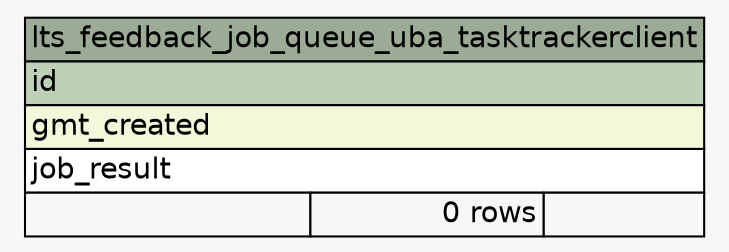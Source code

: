 // dot 2.36.0 on Windows 7 6.1
// SchemaSpy rev 590
digraph "lts_feedback_job_queue_uba_tasktrackerclient" {
  graph [
    rankdir="RL"
    bgcolor="#f7f7f7"
    nodesep="0.18"
    ranksep="0.46"
    fontname="Helvetica"
    fontsize="14"
  ];
  node [
    fontname="Helvetica"
    fontsize="14"
    shape="plaintext"
  ];
  edge [
    arrowsize="0.8"
  ];
  "lts_feedback_job_queue_uba_tasktrackerclient" [
    label=<
    <TABLE BORDER="0" CELLBORDER="1" CELLSPACING="0" BGCOLOR="#ffffff">
      <TR><TD COLSPAN="3" BGCOLOR="#9bab96" ALIGN="CENTER">lts_feedback_job_queue_uba_tasktrackerclient</TD></TR>
      <TR><TD PORT="id" COLSPAN="3" BGCOLOR="#bed1b8" ALIGN="LEFT">id</TD></TR>
      <TR><TD PORT="gmt_created" COLSPAN="3" BGCOLOR="#f4f7da" ALIGN="LEFT">gmt_created</TD></TR>
      <TR><TD PORT="job_result" COLSPAN="3" ALIGN="LEFT">job_result</TD></TR>
      <TR><TD ALIGN="LEFT" BGCOLOR="#f7f7f7">  </TD><TD ALIGN="RIGHT" BGCOLOR="#f7f7f7">0 rows</TD><TD ALIGN="RIGHT" BGCOLOR="#f7f7f7">  </TD></TR>
    </TABLE>>
    URL="tables/lts_feedback_job_queue_uba_tasktrackerclient.html"
    tooltip="lts_feedback_job_queue_uba_tasktrackerclient"
  ];
}
